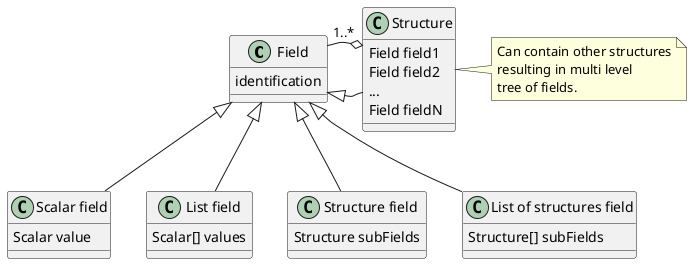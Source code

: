 @startuml
Field <|-- "Scalar field"
Field : identification
"Scalar field" : Scalar value
Field <|-- "List field"
"List field" : Scalar[] values
Field <|-- "Structure field"
"Structure field" : Structure subFields
Field <|-- "List of structures field"
"List of structures field" : Structure[] subFields
Structure -l-|> Field
Structure o-l- "1..*" Field
Structure : Field field1
Structure : Field field2
Structure : ...
Structure : Field fieldN
note right of Structure
    Can contain other structures
    resulting in multi level
    tree of fields.
    end note
@enduml